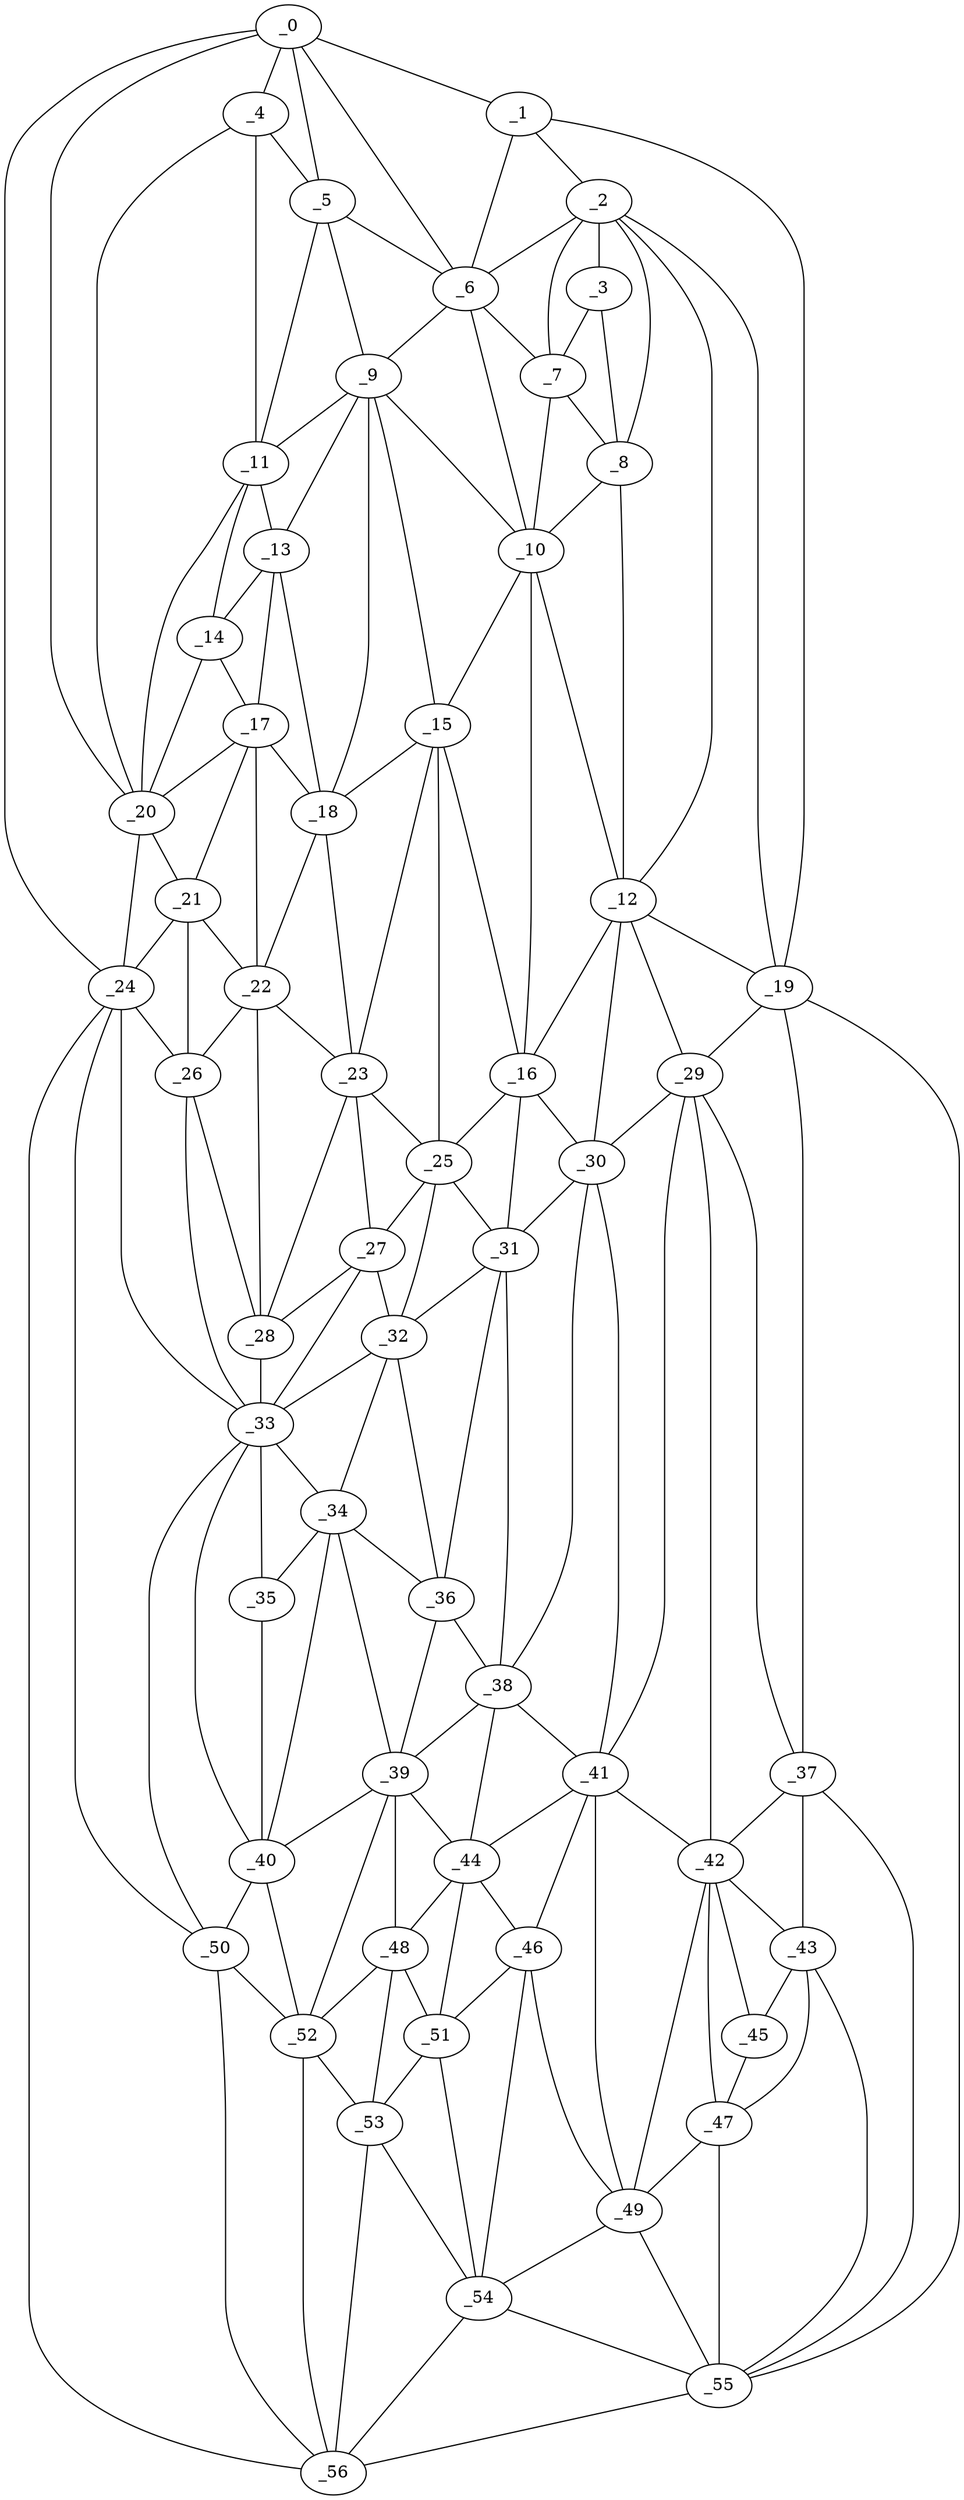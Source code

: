 graph "obj31__65.gxl" {
	_0	 [x=6,
		y=15];
	_1	 [x=11,
		y=58];
	_0 -- _1	 [valence=1];
	_4	 [x=23,
		y=16];
	_0 -- _4	 [valence=2];
	_5	 [x=24,
		y=25];
	_0 -- _5	 [valence=2];
	_6	 [x=24,
		y=46];
	_0 -- _6	 [valence=1];
	_20	 [x=59,
		y=9];
	_0 -- _20	 [valence=2];
	_24	 [x=68,
		y=7];
	_0 -- _24	 [valence=1];
	_2	 [x=16,
		y=61];
	_1 -- _2	 [valence=1];
	_1 -- _6	 [valence=2];
	_19	 [x=57,
		y=121];
	_1 -- _19	 [valence=1];
	_3	 [x=22,
		y=61];
	_2 -- _3	 [valence=2];
	_2 -- _6	 [valence=2];
	_7	 [x=27,
		y=54];
	_2 -- _7	 [valence=2];
	_8	 [x=27,
		y=63];
	_2 -- _8	 [valence=1];
	_12	 [x=44,
		y=84];
	_2 -- _12	 [valence=1];
	_2 -- _19	 [valence=2];
	_3 -- _7	 [valence=1];
	_3 -- _8	 [valence=2];
	_4 -- _5	 [valence=2];
	_11	 [x=41,
		y=16];
	_4 -- _11	 [valence=2];
	_4 -- _20	 [valence=2];
	_5 -- _6	 [valence=1];
	_9	 [x=38,
		y=33];
	_5 -- _9	 [valence=2];
	_5 -- _11	 [valence=2];
	_6 -- _7	 [valence=2];
	_6 -- _9	 [valence=2];
	_10	 [x=40,
		y=58];
	_6 -- _10	 [valence=1];
	_7 -- _8	 [valence=2];
	_7 -- _10	 [valence=2];
	_8 -- _10	 [valence=2];
	_8 -- _12	 [valence=2];
	_9 -- _10	 [valence=2];
	_9 -- _11	 [valence=2];
	_13	 [x=46,
		y=26];
	_9 -- _13	 [valence=1];
	_15	 [x=54,
		y=42];
	_9 -- _15	 [valence=2];
	_18	 [x=56,
		y=35];
	_9 -- _18	 [valence=2];
	_10 -- _12	 [valence=1];
	_10 -- _15	 [valence=2];
	_16	 [x=55,
		y=54];
	_10 -- _16	 [valence=1];
	_11 -- _13	 [valence=2];
	_14	 [x=48,
		y=21];
	_11 -- _14	 [valence=2];
	_11 -- _20	 [valence=2];
	_12 -- _16	 [valence=2];
	_12 -- _19	 [valence=2];
	_29	 [x=72,
		y=102];
	_12 -- _29	 [valence=2];
	_30	 [x=76,
		y=77];
	_12 -- _30	 [valence=1];
	_13 -- _14	 [valence=1];
	_17	 [x=56,
		y=23];
	_13 -- _17	 [valence=2];
	_13 -- _18	 [valence=1];
	_14 -- _17	 [valence=1];
	_14 -- _20	 [valence=2];
	_15 -- _16	 [valence=2];
	_15 -- _18	 [valence=2];
	_23	 [x=66,
		y=34];
	_15 -- _23	 [valence=2];
	_25	 [x=70,
		y=47];
	_15 -- _25	 [valence=2];
	_16 -- _25	 [valence=2];
	_16 -- _30	 [valence=1];
	_31	 [x=77,
		y=60];
	_16 -- _31	 [valence=2];
	_17 -- _18	 [valence=2];
	_17 -- _20	 [valence=2];
	_21	 [x=62,
		y=14];
	_17 -- _21	 [valence=1];
	_22	 [x=63,
		y=27];
	_17 -- _22	 [valence=2];
	_18 -- _22	 [valence=2];
	_18 -- _23	 [valence=1];
	_19 -- _29	 [valence=1];
	_37	 [x=90,
		y=111];
	_19 -- _37	 [valence=2];
	_55	 [x=124,
		y=111];
	_19 -- _55	 [valence=1];
	_20 -- _21	 [valence=1];
	_20 -- _24	 [valence=2];
	_21 -- _22	 [valence=1];
	_21 -- _24	 [valence=2];
	_26	 [x=71,
		y=20];
	_21 -- _26	 [valence=2];
	_22 -- _23	 [valence=1];
	_22 -- _26	 [valence=2];
	_28	 [x=72,
		y=26];
	_22 -- _28	 [valence=2];
	_23 -- _25	 [valence=1];
	_27	 [x=71,
		y=37];
	_23 -- _27	 [valence=1];
	_23 -- _28	 [valence=2];
	_24 -- _26	 [valence=1];
	_33	 [x=83,
		y=29];
	_24 -- _33	 [valence=1];
	_50	 [x=109,
		y=40];
	_24 -- _50	 [valence=2];
	_56	 [x=125,
		y=45];
	_24 -- _56	 [valence=1];
	_25 -- _27	 [valence=2];
	_25 -- _31	 [valence=2];
	_32	 [x=79,
		y=46];
	_25 -- _32	 [valence=1];
	_26 -- _28	 [valence=1];
	_26 -- _33	 [valence=1];
	_27 -- _28	 [valence=2];
	_27 -- _32	 [valence=1];
	_27 -- _33	 [valence=1];
	_28 -- _33	 [valence=2];
	_29 -- _30	 [valence=2];
	_29 -- _37	 [valence=1];
	_41	 [x=98,
		y=88];
	_29 -- _41	 [valence=2];
	_42	 [x=98,
		y=94];
	_29 -- _42	 [valence=2];
	_30 -- _31	 [valence=2];
	_38	 [x=92,
		y=72];
	_30 -- _38	 [valence=2];
	_30 -- _41	 [valence=2];
	_31 -- _32	 [valence=2];
	_36	 [x=90,
		y=57];
	_31 -- _36	 [valence=2];
	_31 -- _38	 [valence=2];
	_32 -- _33	 [valence=2];
	_34	 [x=85,
		y=45];
	_32 -- _34	 [valence=2];
	_32 -- _36	 [valence=2];
	_33 -- _34	 [valence=1];
	_35	 [x=90,
		y=36];
	_33 -- _35	 [valence=1];
	_40	 [x=97,
		y=38];
	_33 -- _40	 [valence=2];
	_33 -- _50	 [valence=2];
	_34 -- _35	 [valence=2];
	_34 -- _36	 [valence=2];
	_39	 [x=94,
		y=57];
	_34 -- _39	 [valence=1];
	_34 -- _40	 [valence=2];
	_35 -- _40	 [valence=2];
	_36 -- _38	 [valence=1];
	_36 -- _39	 [valence=2];
	_37 -- _42	 [valence=2];
	_43	 [x=98,
		y=103];
	_37 -- _43	 [valence=2];
	_37 -- _55	 [valence=2];
	_38 -- _39	 [valence=2];
	_38 -- _41	 [valence=2];
	_44	 [x=100,
		y=73];
	_38 -- _44	 [valence=1];
	_39 -- _40	 [valence=2];
	_39 -- _44	 [valence=1];
	_48	 [x=107,
		y=62];
	_39 -- _48	 [valence=2];
	_52	 [x=110,
		y=50];
	_39 -- _52	 [valence=1];
	_40 -- _50	 [valence=2];
	_40 -- _52	 [valence=2];
	_41 -- _42	 [valence=2];
	_41 -- _44	 [valence=1];
	_46	 [x=106,
		y=81];
	_41 -- _46	 [valence=2];
	_49	 [x=108,
		y=92];
	_41 -- _49	 [valence=2];
	_42 -- _43	 [valence=1];
	_45	 [x=100,
		y=98];
	_42 -- _45	 [valence=2];
	_47	 [x=106,
		y=97];
	_42 -- _47	 [valence=2];
	_42 -- _49	 [valence=2];
	_43 -- _45	 [valence=2];
	_43 -- _47	 [valence=2];
	_43 -- _55	 [valence=2];
	_44 -- _46	 [valence=2];
	_44 -- _48	 [valence=1];
	_51	 [x=109,
		y=73];
	_44 -- _51	 [valence=2];
	_45 -- _47	 [valence=1];
	_46 -- _49	 [valence=1];
	_46 -- _51	 [valence=1];
	_54	 [x=112,
		y=81];
	_46 -- _54	 [valence=1];
	_47 -- _49	 [valence=2];
	_47 -- _55	 [valence=2];
	_48 -- _51	 [valence=2];
	_48 -- _52	 [valence=2];
	_53	 [x=110,
		y=61];
	_48 -- _53	 [valence=2];
	_49 -- _54	 [valence=1];
	_49 -- _55	 [valence=2];
	_50 -- _52	 [valence=2];
	_50 -- _56	 [valence=1];
	_51 -- _53	 [valence=2];
	_51 -- _54	 [valence=2];
	_52 -- _53	 [valence=2];
	_52 -- _56	 [valence=1];
	_53 -- _54	 [valence=1];
	_53 -- _56	 [valence=2];
	_54 -- _55	 [valence=2];
	_54 -- _56	 [valence=1];
	_55 -- _56	 [valence=1];
}
